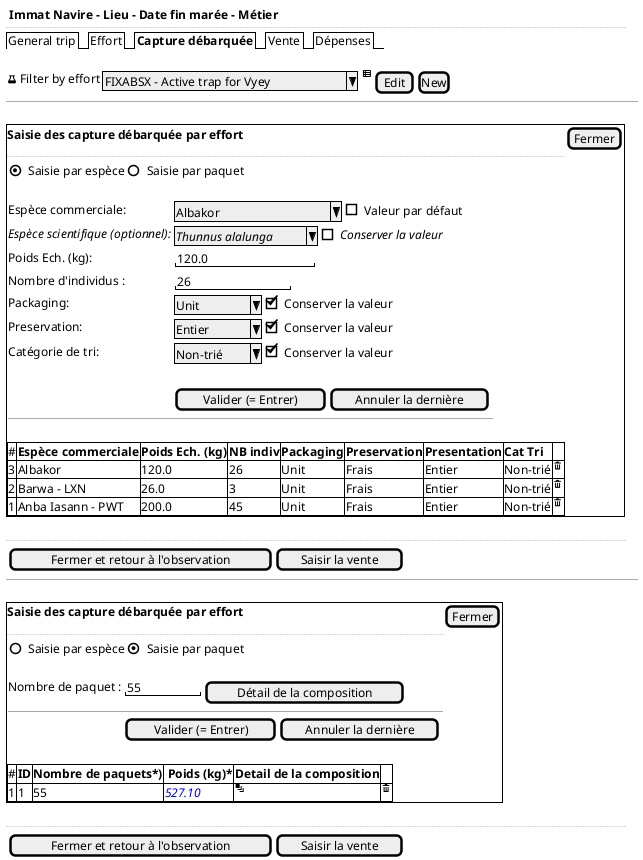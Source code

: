 @startsalt
{
  <b> Immat Navire - Lieu - Date fin marée - Métier
  ..
  {/ General trip | Effort | <b>Capture débarquée | Vente | Dépenses }
  .
  {<&beaker> Filter by effort | { ^FIXABSX - Active trap for Vyey^ } | <&spreadsheet> | [Edit] | [New]}
  -- | --
  .
  {+
    <b>Saisie des capture débarquée par effort | [Fermer]
    ..
    {(X) Saisie par espèce | () Saisie par paquet }
    {
        .
        Espèce commerciale:                   | { ^Albakor            ^ | [] Valeur par défaut }
        <i>Espèce scientifique (optionnel):   | { ^<i>Thunnus alalunga^ | [] <i>Conserver la valeur }
        Poids Ech. (kg):                      | { "          120.0  "  }
        Nombre d'individus :                  | { "          26  "  }
        Packaging:                | { ^Unit     ^ | [X] Conserver la valeur }
        Preservation:             | { ^Entier   ^ | [X] Conserver la valeur }
        Catégorie de tri:         | { ^Non-trié ^ | [X] Conserver la valeur }
        .
        . |  {[Valider (= Entrer)] | [Annuler la dernière]}
        -- | --
        .
    }
    {#
        # | <b>Espèce commerciale   | <b>Poids Ech. (kg)   | <b>NB indiv | <b>Packaging | <b>Preservation | <b>Presentation | <b>Cat Tri | .
        3 | Albakor                 | 120.0                | 26          | Unit         | Frais           | Entier          | Non-trié   | <&trash>
        2 | Barwa - LXN             | 26.0                 | 3           | Unit         | Frais           | Entier          | Non-trié   | <&trash>
        1 | Anba Iasann - PWT       | 200.0                | 45          | Unit         | Frais           | Entier          | Non-trié   | <&trash>
    }
  }
  .
  ..
  {{[Fermer et retour à l'observation] | [Saisir la vente]}}

  -- | --
  .
  {+
    <b>Saisie des capture débarquée par effort | [Fermer]
    ..
      {() Saisie par espèce | (X) Saisie par paquet }
      {
        .
        Nombre de paquet : | {"   55    "  |  [Détail de la composition] }
        -- | --
        . |  {[Valider (= Entrer)] | [Annuler la dernière]}
        .
      }
      {#
         # | <b>ID | <b>Nombre de paquets*)   | <b> Poids (kg)*         | <b>Detail de la composition | .
         1 | 1     | 55                       | <color:blue><i>527.10   | <&layers>                   | <&trash>
      }
  }
  .
  ..
  {{[Fermer et retour à l'observation] | [Saisir la vente]}}
}
@endsalt
